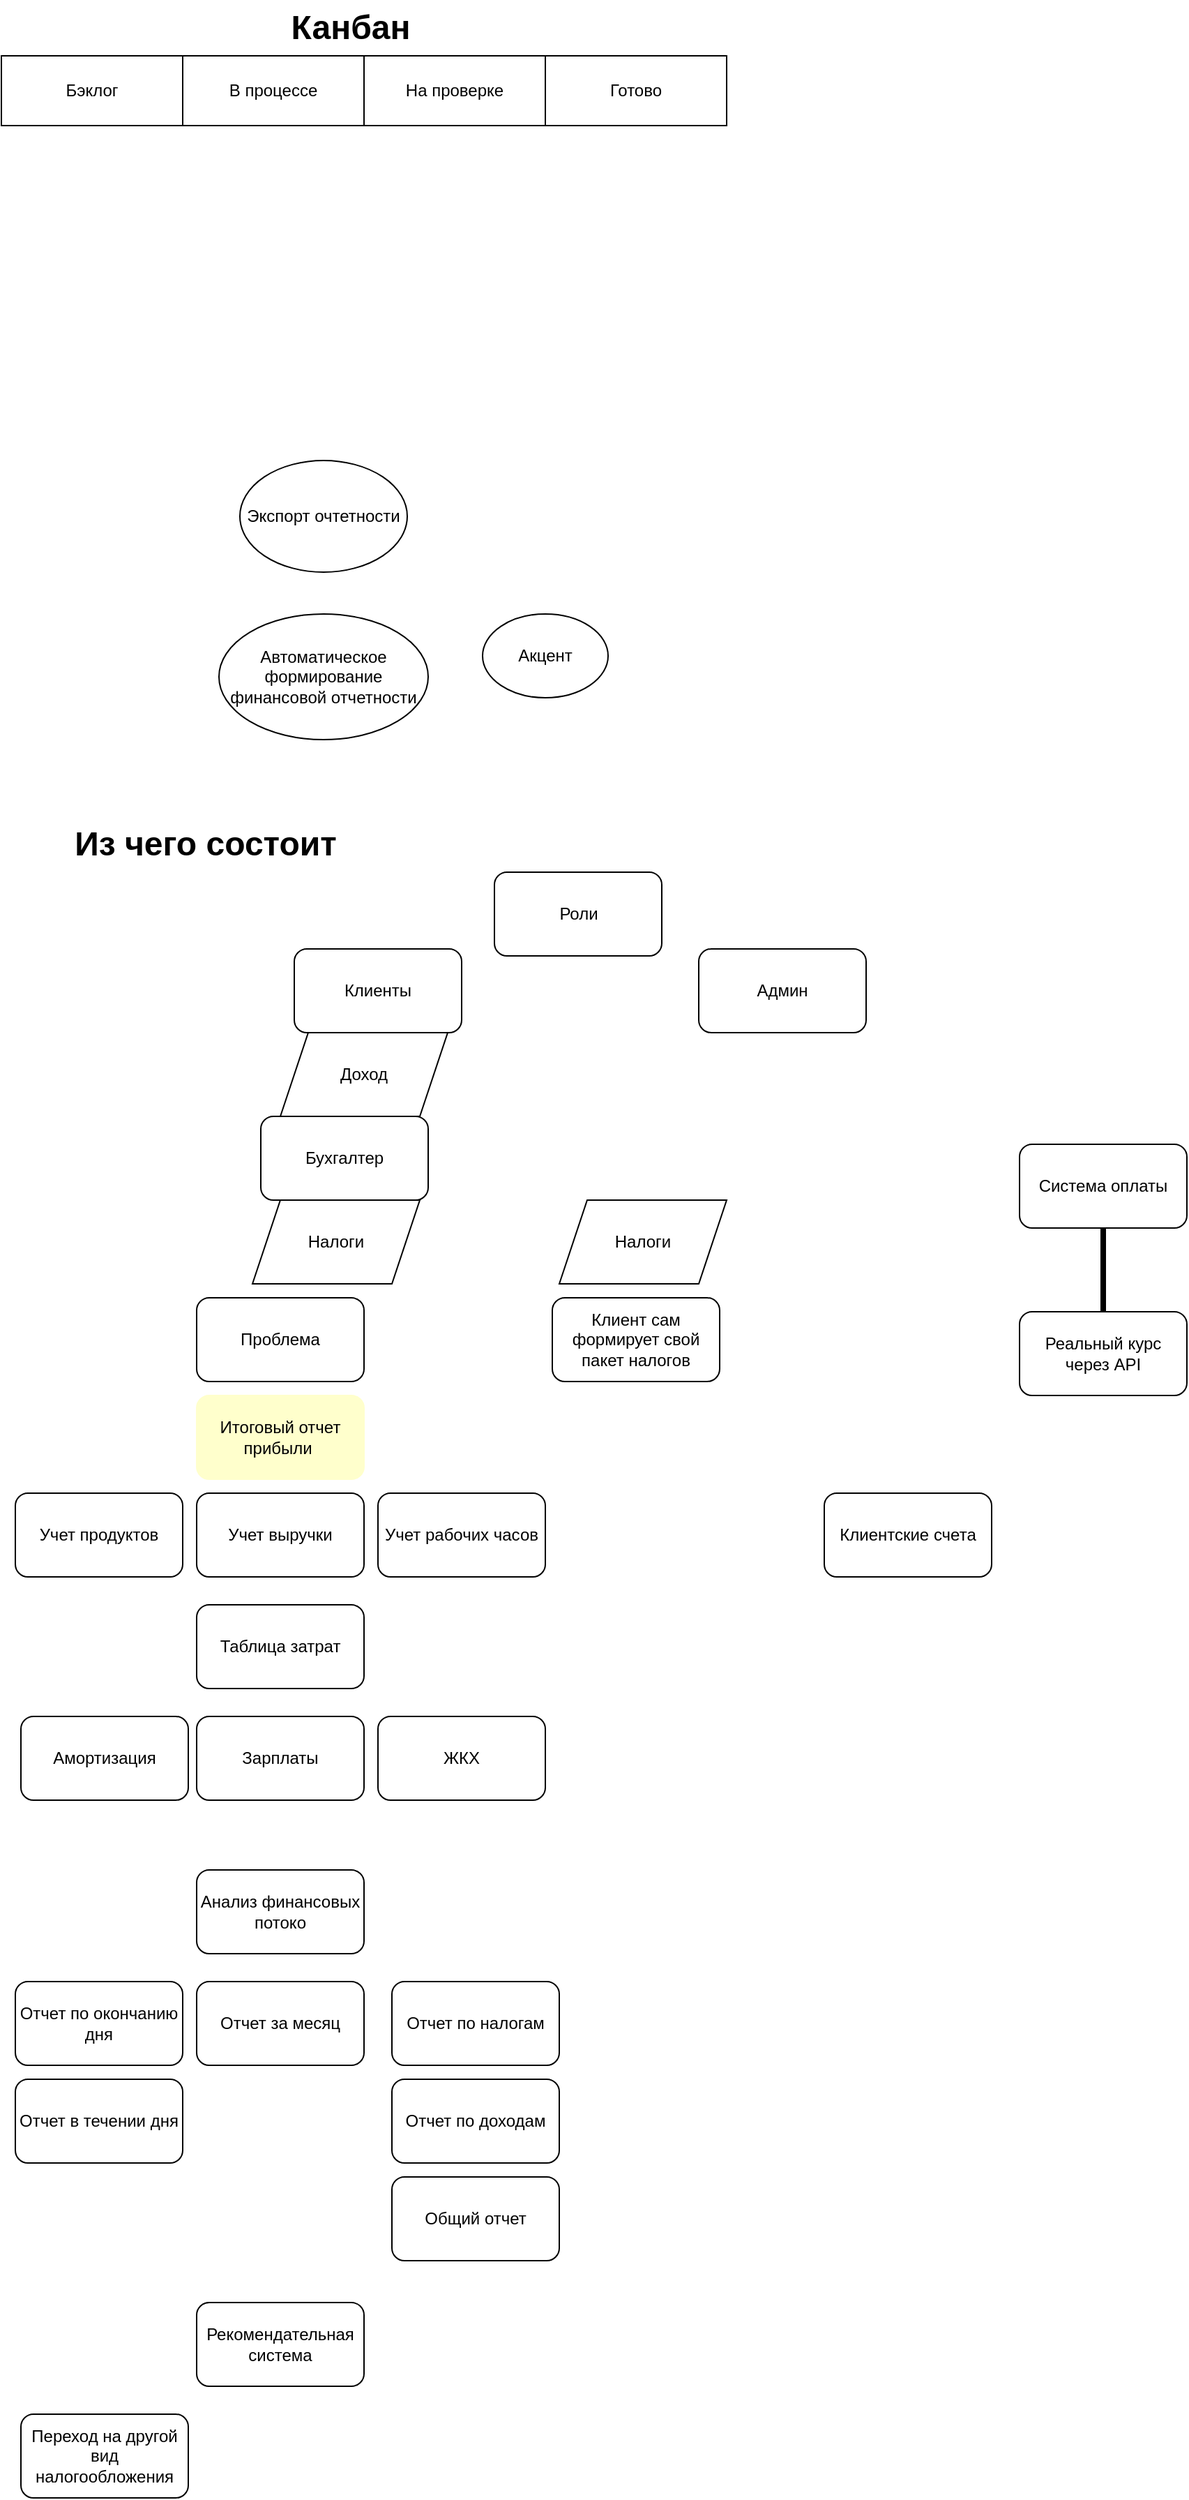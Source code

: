 <mxfile version="24.4.8" type="github">
  <diagram name="Страница — 1" id="rQgukyzmH4vDC2sw7NhL">
    <mxGraphModel dx="989" dy="786" grid="1" gridSize="10" guides="1" tooltips="1" connect="1" arrows="1" fold="1" page="1" pageScale="1" pageWidth="827" pageHeight="1169" math="0" shadow="0">
      <root>
        <mxCell id="0" />
        <mxCell id="1" parent="0" />
        <mxCell id="I4YHom168t-t-NxEiGnT-1" value="Бэклог" style="rounded=0;whiteSpace=wrap;html=1;" parent="1" vertex="1">
          <mxGeometry y="40" width="130" height="50" as="geometry" />
        </mxCell>
        <mxCell id="YlEqi19TVItBn9iiNs1r-1" value="В процессе" style="rounded=0;whiteSpace=wrap;html=1;" vertex="1" parent="1">
          <mxGeometry x="130" y="40" width="130" height="50" as="geometry" />
        </mxCell>
        <mxCell id="YlEqi19TVItBn9iiNs1r-2" value="На проверке" style="rounded=0;whiteSpace=wrap;html=1;" vertex="1" parent="1">
          <mxGeometry x="260" y="40" width="130" height="50" as="geometry" />
        </mxCell>
        <mxCell id="YlEqi19TVItBn9iiNs1r-3" value="Готово" style="rounded=0;whiteSpace=wrap;html=1;" vertex="1" parent="1">
          <mxGeometry x="390" y="40" width="130" height="50" as="geometry" />
        </mxCell>
        <mxCell id="YlEqi19TVItBn9iiNs1r-4" value="Акцент" style="ellipse;whiteSpace=wrap;html=1;" vertex="1" parent="1">
          <mxGeometry x="345" y="440" width="90" height="60" as="geometry" />
        </mxCell>
        <mxCell id="YlEqi19TVItBn9iiNs1r-6" value="Из чего состоит" style="text;strokeColor=none;fillColor=none;html=1;fontSize=24;fontStyle=1;verticalAlign=middle;align=center;" vertex="1" parent="1">
          <mxGeometry x="6" y="585" width="280" height="40" as="geometry" />
        </mxCell>
        <mxCell id="YlEqi19TVItBn9iiNs1r-8" value="Канбан" style="text;strokeColor=none;fillColor=none;html=1;fontSize=24;fontStyle=1;verticalAlign=middle;align=center;" vertex="1" parent="1">
          <mxGeometry x="110" width="280" height="40" as="geometry" />
        </mxCell>
        <mxCell id="YlEqi19TVItBn9iiNs1r-9" value="Роли" style="rounded=1;whiteSpace=wrap;html=1;" vertex="1" parent="1">
          <mxGeometry x="353.5" y="625" width="120" height="60" as="geometry" />
        </mxCell>
        <mxCell id="YlEqi19TVItBn9iiNs1r-10" value="Система оплаты" style="rounded=1;whiteSpace=wrap;html=1;" vertex="1" parent="1">
          <mxGeometry x="730" y="820" width="120" height="60" as="geometry" />
        </mxCell>
        <mxCell id="YlEqi19TVItBn9iiNs1r-11" value="Клиенты" style="rounded=1;whiteSpace=wrap;html=1;" vertex="1" parent="1">
          <mxGeometry x="210" y="680" width="120" height="60" as="geometry" />
        </mxCell>
        <mxCell id="YlEqi19TVItBn9iiNs1r-12" value="Админ" style="rounded=1;whiteSpace=wrap;html=1;" vertex="1" parent="1">
          <mxGeometry x="500" y="680" width="120" height="60" as="geometry" />
        </mxCell>
        <mxCell id="YlEqi19TVItBn9iiNs1r-13" value="Бухгалтер" style="rounded=1;whiteSpace=wrap;html=1;" vertex="1" parent="1">
          <mxGeometry x="186" y="800" width="120" height="60" as="geometry" />
        </mxCell>
        <mxCell id="YlEqi19TVItBn9iiNs1r-14" value="Экспорт очтетности" style="ellipse;whiteSpace=wrap;html=1;" vertex="1" parent="1">
          <mxGeometry x="171" y="330" width="120" height="80" as="geometry" />
        </mxCell>
        <mxCell id="YlEqi19TVItBn9iiNs1r-15" value="Автоматическое формирование финансовой отчетности" style="ellipse;whiteSpace=wrap;html=1;" vertex="1" parent="1">
          <mxGeometry x="156" y="440" width="150" height="90" as="geometry" />
        </mxCell>
        <mxCell id="YlEqi19TVItBn9iiNs1r-16" value="Реальный курс через API" style="rounded=1;whiteSpace=wrap;html=1;" vertex="1" parent="1">
          <mxGeometry x="730" y="940" width="120" height="60" as="geometry" />
        </mxCell>
        <mxCell id="YlEqi19TVItBn9iiNs1r-17" value="" style="line;strokeWidth=4;direction=south;html=1;perimeter=backbonePerimeter;points=[];outlineConnect=0;" vertex="1" parent="1">
          <mxGeometry x="785" y="880" width="10" height="60" as="geometry" />
        </mxCell>
        <mxCell id="YlEqi19TVItBn9iiNs1r-18" value="Проблема" style="rounded=1;whiteSpace=wrap;html=1;" vertex="1" parent="1">
          <mxGeometry x="140" y="930" width="120" height="60" as="geometry" />
        </mxCell>
        <mxCell id="YlEqi19TVItBn9iiNs1r-19" value="Таблица затрат" style="rounded=1;whiteSpace=wrap;html=1;" vertex="1" parent="1">
          <mxGeometry x="140" y="1150" width="120" height="60" as="geometry" />
        </mxCell>
        <mxCell id="YlEqi19TVItBn9iiNs1r-20" value="Учет выручки" style="rounded=1;whiteSpace=wrap;html=1;" vertex="1" parent="1">
          <mxGeometry x="140" y="1070" width="120" height="60" as="geometry" />
        </mxCell>
        <mxCell id="YlEqi19TVItBn9iiNs1r-21" value="Учет рабочих часов" style="rounded=1;whiteSpace=wrap;html=1;" vertex="1" parent="1">
          <mxGeometry x="270" y="1070" width="120" height="60" as="geometry" />
        </mxCell>
        <mxCell id="YlEqi19TVItBn9iiNs1r-22" value="Учет продуктов" style="rounded=1;whiteSpace=wrap;html=1;" vertex="1" parent="1">
          <mxGeometry x="10" y="1070" width="120" height="60" as="geometry" />
        </mxCell>
        <mxCell id="YlEqi19TVItBn9iiNs1r-23" value="Итоговый отчет прибыли&amp;nbsp;" style="rounded=1;whiteSpace=wrap;html=1;strokeColor=#FFFFCC;fillColor=#FFFFCC;" vertex="1" parent="1">
          <mxGeometry x="140" y="1000" width="120" height="60" as="geometry" />
        </mxCell>
        <mxCell id="YlEqi19TVItBn9iiNs1r-25" value="ЖКХ" style="rounded=1;whiteSpace=wrap;html=1;" vertex="1" parent="1">
          <mxGeometry x="270" y="1230" width="120" height="60" as="geometry" />
        </mxCell>
        <mxCell id="YlEqi19TVItBn9iiNs1r-26" value="Зарплаты" style="rounded=1;whiteSpace=wrap;html=1;" vertex="1" parent="1">
          <mxGeometry x="140" y="1230" width="120" height="60" as="geometry" />
        </mxCell>
        <mxCell id="YlEqi19TVItBn9iiNs1r-27" value="Амортизация" style="rounded=1;whiteSpace=wrap;html=1;" vertex="1" parent="1">
          <mxGeometry x="14" y="1230" width="120" height="60" as="geometry" />
        </mxCell>
        <mxCell id="YlEqi19TVItBn9iiNs1r-28" value="Клиентские счета" style="rounded=1;whiteSpace=wrap;html=1;" vertex="1" parent="1">
          <mxGeometry x="590" y="1070" width="120" height="60" as="geometry" />
        </mxCell>
        <mxCell id="YlEqi19TVItBn9iiNs1r-37" value="Налоги" style="shape=parallelogram;perimeter=parallelogramPerimeter;whiteSpace=wrap;html=1;fixedSize=1;" vertex="1" parent="1">
          <mxGeometry x="180" y="860" width="120" height="60" as="geometry" />
        </mxCell>
        <mxCell id="YlEqi19TVItBn9iiNs1r-40" value="Доход" style="shape=parallelogram;perimeter=parallelogramPerimeter;whiteSpace=wrap;html=1;fixedSize=1;" vertex="1" parent="1">
          <mxGeometry x="200" y="740" width="120" height="60" as="geometry" />
        </mxCell>
        <mxCell id="YlEqi19TVItBn9iiNs1r-42" value="Анализ финансовых потоко" style="rounded=1;whiteSpace=wrap;html=1;" vertex="1" parent="1">
          <mxGeometry x="140" y="1340" width="120" height="60" as="geometry" />
        </mxCell>
        <mxCell id="YlEqi19TVItBn9iiNs1r-43" value="Отчет по окончанию дня" style="rounded=1;whiteSpace=wrap;html=1;" vertex="1" parent="1">
          <mxGeometry x="10" y="1420" width="120" height="60" as="geometry" />
        </mxCell>
        <mxCell id="YlEqi19TVItBn9iiNs1r-44" value="Отчет за месяц" style="rounded=1;whiteSpace=wrap;html=1;" vertex="1" parent="1">
          <mxGeometry x="140" y="1420" width="120" height="60" as="geometry" />
        </mxCell>
        <mxCell id="YlEqi19TVItBn9iiNs1r-45" value="Отчет в течении дня" style="rounded=1;whiteSpace=wrap;html=1;" vertex="1" parent="1">
          <mxGeometry x="10" y="1490" width="120" height="60" as="geometry" />
        </mxCell>
        <mxCell id="YlEqi19TVItBn9iiNs1r-46" value="Налоги" style="shape=parallelogram;perimeter=parallelogramPerimeter;whiteSpace=wrap;html=1;fixedSize=1;" vertex="1" parent="1">
          <mxGeometry x="400" y="860" width="120" height="60" as="geometry" />
        </mxCell>
        <mxCell id="YlEqi19TVItBn9iiNs1r-47" value="Клиент сам формирует свой пакет налогов" style="rounded=1;whiteSpace=wrap;html=1;" vertex="1" parent="1">
          <mxGeometry x="395" y="930" width="120" height="60" as="geometry" />
        </mxCell>
        <mxCell id="YlEqi19TVItBn9iiNs1r-51" value="Отчет по налогам" style="rounded=1;whiteSpace=wrap;html=1;" vertex="1" parent="1">
          <mxGeometry x="280" y="1420" width="120" height="60" as="geometry" />
        </mxCell>
        <mxCell id="YlEqi19TVItBn9iiNs1r-52" value="Отчет по доходам" style="rounded=1;whiteSpace=wrap;html=1;" vertex="1" parent="1">
          <mxGeometry x="280" y="1490" width="120" height="60" as="geometry" />
        </mxCell>
        <mxCell id="YlEqi19TVItBn9iiNs1r-53" value="Общий отчет" style="rounded=1;whiteSpace=wrap;html=1;" vertex="1" parent="1">
          <mxGeometry x="280" y="1560" width="120" height="60" as="geometry" />
        </mxCell>
        <mxCell id="YlEqi19TVItBn9iiNs1r-55" value="Рекомендательная система" style="rounded=1;whiteSpace=wrap;html=1;" vertex="1" parent="1">
          <mxGeometry x="140" y="1650" width="120" height="60" as="geometry" />
        </mxCell>
        <mxCell id="YlEqi19TVItBn9iiNs1r-56" value="Переход на другой вид налогообложения" style="rounded=1;whiteSpace=wrap;html=1;" vertex="1" parent="1">
          <mxGeometry x="14" y="1730" width="120" height="60" as="geometry" />
        </mxCell>
      </root>
    </mxGraphModel>
  </diagram>
</mxfile>
